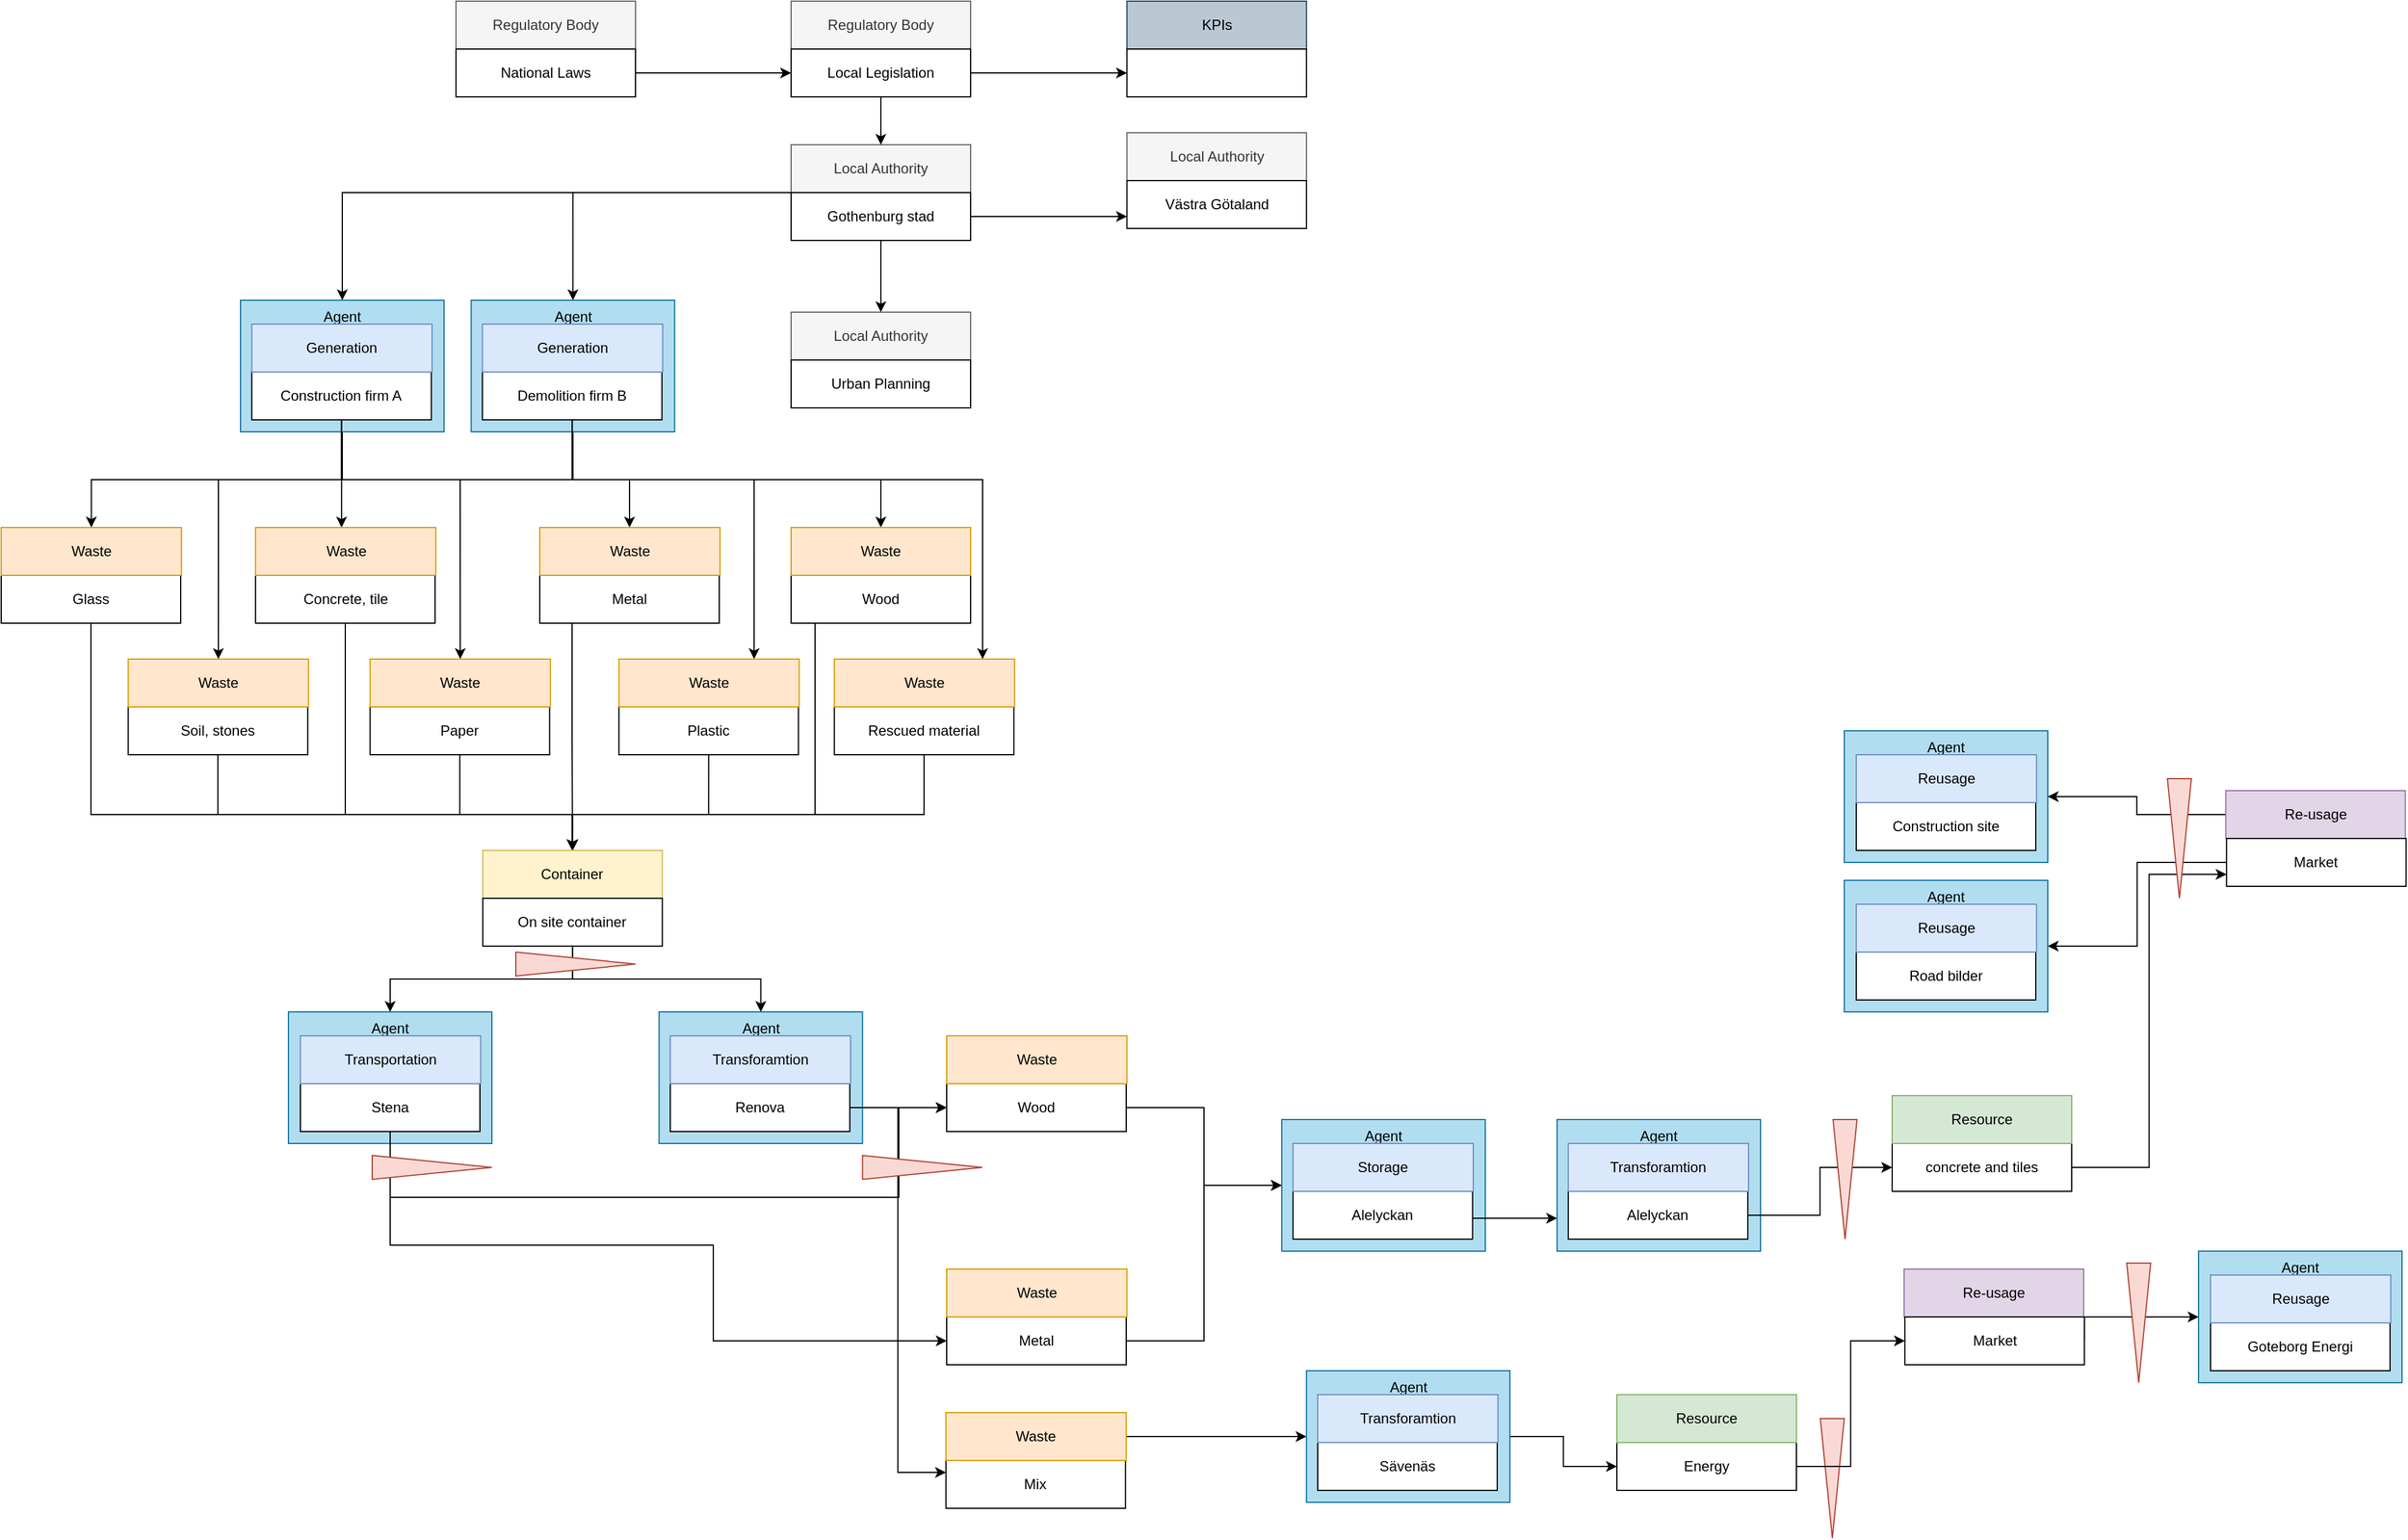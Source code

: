 <mxfile version="13.9.9" type="device"><diagram id="_mQvL_-okoAo5WGl0YqO" name="cdwm"><mxGraphModel dx="6428" dy="1788" grid="1" gridSize="10" guides="1" tooltips="1" connect="1" arrows="1" fold="1" page="1" pageScale="1" pageWidth="850" pageHeight="1100" math="0" shadow="0"><root><mxCell id="0"/><mxCell id="1" parent="0"/><mxCell id="mzfWYSpREQQwi5VHhG4C-154" style="edgeStyle=orthogonalEdgeStyle;rounded=0;orthogonalLoop=1;jettySize=auto;html=1;entryX=0.75;entryY=0;entryDx=0;entryDy=0;" parent="1" source="mzfWYSpREQQwi5VHhG4C-2" target="mzfWYSpREQQwi5VHhG4C-137" edge="1"><mxGeometry relative="1" as="geometry"><mxPoint x="-4430" y="-520" as="targetPoint"/><Array as="points"><mxPoint x="-4592" y="-660"/><mxPoint x="-4441" y="-660"/></Array></mxGeometry></mxCell><mxCell id="mzfWYSpREQQwi5VHhG4C-2" value="Agent" style="rounded=0;whiteSpace=wrap;html=1;fillColor=#b1ddf0;strokeColor=#10739e;verticalAlign=top;" parent="1" vertex="1"><mxGeometry x="-4677.29" y="-810" width="170" height="110" as="geometry"/></mxCell><mxCell id="mzfWYSpREQQwi5VHhG4C-3" value="" style="group" parent="1" vertex="1" connectable="0"><mxGeometry x="-4410" y="-1060" width="160" height="80" as="geometry"/></mxCell><mxCell id="mzfWYSpREQQwi5VHhG4C-4" value="Regulatory Body" style="rounded=0;whiteSpace=wrap;html=1;fillColor=#f5f5f5;strokeColor=#666666;fontColor=#333333;" parent="mzfWYSpREQQwi5VHhG4C-3" vertex="1"><mxGeometry width="150" height="40" as="geometry"/></mxCell><mxCell id="mzfWYSpREQQwi5VHhG4C-5" value="Local Legislation" style="rounded=0;whiteSpace=wrap;html=1;" parent="mzfWYSpREQQwi5VHhG4C-3" vertex="1"><mxGeometry y="40" width="150" height="40" as="geometry"/></mxCell><mxCell id="mzfWYSpREQQwi5VHhG4C-6" value="Local Authority" style="rounded=0;whiteSpace=wrap;html=1;fillColor=#f5f5f5;strokeColor=#666666;fontColor=#333333;" parent="1" vertex="1"><mxGeometry x="-4410" y="-940" width="150" height="40" as="geometry"/></mxCell><mxCell id="mzfWYSpREQQwi5VHhG4C-7" style="edgeStyle=orthogonalEdgeStyle;rounded=0;orthogonalLoop=1;jettySize=auto;html=1;entryX=0;entryY=0.75;entryDx=0;entryDy=0;" parent="1" source="mzfWYSpREQQwi5VHhG4C-12" target="mzfWYSpREQQwi5VHhG4C-22" edge="1"><mxGeometry relative="1" as="geometry"/></mxCell><mxCell id="mzfWYSpREQQwi5VHhG4C-11" style="edgeStyle=orthogonalEdgeStyle;rounded=0;orthogonalLoop=1;jettySize=auto;html=1;entryX=0.5;entryY=0;entryDx=0;entryDy=0;" parent="1" source="mzfWYSpREQQwi5VHhG4C-12" target="mzfWYSpREQQwi5VHhG4C-57" edge="1"><mxGeometry relative="1" as="geometry"/></mxCell><mxCell id="mzfWYSpREQQwi5VHhG4C-120" style="edgeStyle=orthogonalEdgeStyle;rounded=0;orthogonalLoop=1;jettySize=auto;html=1;exitX=0;exitY=0;exitDx=0;exitDy=0;entryX=0.5;entryY=0;entryDx=0;entryDy=0;" parent="1" source="mzfWYSpREQQwi5VHhG4C-12" target="mzfWYSpREQQwi5VHhG4C-2" edge="1"><mxGeometry relative="1" as="geometry"><Array as="points"><mxPoint x="-4592" y="-900"/></Array></mxGeometry></mxCell><mxCell id="mzfWYSpREQQwi5VHhG4C-121" style="edgeStyle=orthogonalEdgeStyle;rounded=0;orthogonalLoop=1;jettySize=auto;html=1;entryX=0.5;entryY=0;entryDx=0;entryDy=0;" parent="1" source="mzfWYSpREQQwi5VHhG4C-12" target="mzfWYSpREQQwi5VHhG4C-30" edge="1"><mxGeometry relative="1" as="geometry"><Array as="points"><mxPoint x="-4785" y="-900"/></Array></mxGeometry></mxCell><mxCell id="mzfWYSpREQQwi5VHhG4C-12" value="Gothenburg stad" style="rounded=0;whiteSpace=wrap;html=1;" parent="1" vertex="1"><mxGeometry x="-4410" y="-900" width="150" height="40" as="geometry"/></mxCell><mxCell id="mzfWYSpREQQwi5VHhG4C-13" value="" style="group" parent="1" vertex="1" connectable="0"><mxGeometry x="-4690" y="-1060" width="150" height="80" as="geometry"/></mxCell><mxCell id="mzfWYSpREQQwi5VHhG4C-14" value="Regulatory Body" style="rounded=0;whiteSpace=wrap;html=1;fillColor=#f5f5f5;strokeColor=#666666;fontColor=#333333;" parent="mzfWYSpREQQwi5VHhG4C-13" vertex="1"><mxGeometry width="150" height="40" as="geometry"/></mxCell><mxCell id="mzfWYSpREQQwi5VHhG4C-15" value="National Laws" style="rounded=0;whiteSpace=wrap;html=1;" parent="mzfWYSpREQQwi5VHhG4C-13" vertex="1"><mxGeometry y="40" width="150" height="40" as="geometry"/></mxCell><mxCell id="mzfWYSpREQQwi5VHhG4C-16" value="KPIs" style="rounded=0;whiteSpace=wrap;html=1;fillColor=#bac8d3;strokeColor=#23445d;" parent="1" vertex="1"><mxGeometry x="-4129.38" y="-1060" width="150" height="40" as="geometry"/></mxCell><mxCell id="mzfWYSpREQQwi5VHhG4C-17" value="" style="rounded=0;whiteSpace=wrap;html=1;" parent="1" vertex="1"><mxGeometry x="-4129.38" y="-1020" width="150" height="40" as="geometry"/></mxCell><mxCell id="mzfWYSpREQQwi5VHhG4C-18" style="edgeStyle=orthogonalEdgeStyle;rounded=0;orthogonalLoop=1;jettySize=auto;html=1;" parent="1" source="mzfWYSpREQQwi5VHhG4C-15" target="mzfWYSpREQQwi5VHhG4C-5" edge="1"><mxGeometry relative="1" as="geometry"/></mxCell><mxCell id="mzfWYSpREQQwi5VHhG4C-19" style="edgeStyle=orthogonalEdgeStyle;rounded=0;orthogonalLoop=1;jettySize=auto;html=1;" parent="1" source="mzfWYSpREQQwi5VHhG4C-5" target="mzfWYSpREQQwi5VHhG4C-17" edge="1"><mxGeometry relative="1" as="geometry"/></mxCell><mxCell id="mzfWYSpREQQwi5VHhG4C-20" style="edgeStyle=orthogonalEdgeStyle;rounded=0;orthogonalLoop=1;jettySize=auto;html=1;" parent="1" source="mzfWYSpREQQwi5VHhG4C-5" target="mzfWYSpREQQwi5VHhG4C-6" edge="1"><mxGeometry relative="1" as="geometry"/></mxCell><mxCell id="mzfWYSpREQQwi5VHhG4C-21" value="Local Authority" style="rounded=0;whiteSpace=wrap;html=1;fillColor=#f5f5f5;strokeColor=#666666;fontColor=#333333;" parent="1" vertex="1"><mxGeometry x="-4129.38" y="-950" width="150" height="40" as="geometry"/></mxCell><mxCell id="mzfWYSpREQQwi5VHhG4C-22" value="Västra Götaland" style="rounded=0;whiteSpace=wrap;html=1;" parent="1" vertex="1"><mxGeometry x="-4129.38" y="-910" width="150" height="40" as="geometry"/></mxCell><mxCell id="mzfWYSpREQQwi5VHhG4C-151" style="edgeStyle=orthogonalEdgeStyle;rounded=0;orthogonalLoop=1;jettySize=auto;html=1;entryX=0.5;entryY=0;entryDx=0;entryDy=0;" parent="1" source="mzfWYSpREQQwi5VHhG4C-27" target="mzfWYSpREQQwi5VHhG4C-135" edge="1"><mxGeometry relative="1" as="geometry"><Array as="points"><mxPoint x="-4593" y="-660"/><mxPoint x="-4686" y="-660"/></Array></mxGeometry></mxCell><mxCell id="mzfWYSpREQQwi5VHhG4C-156" style="edgeStyle=orthogonalEdgeStyle;rounded=0;orthogonalLoop=1;jettySize=auto;html=1;" parent="1" source="mzfWYSpREQQwi5VHhG4C-27" target="mzfWYSpREQQwi5VHhG4C-143" edge="1"><mxGeometry relative="1" as="geometry"><Array as="points"><mxPoint x="-4593" y="-660"/><mxPoint x="-4250" y="-660"/></Array></mxGeometry></mxCell><mxCell id="mzfWYSpREQQwi5VHhG4C-27" value="Demolition firm B" style="rounded=0;whiteSpace=wrap;html=1;" parent="1" vertex="1"><mxGeometry x="-4667.91" y="-750" width="150" height="40" as="geometry"/></mxCell><mxCell id="mzfWYSpREQQwi5VHhG4C-28" value="Generation" style="rounded=0;whiteSpace=wrap;html=1;fillColor=#dae8fc;strokeColor=#6c8ebf;" parent="1" vertex="1"><mxGeometry x="-4667.91" y="-790" width="150.62" height="40" as="geometry"/></mxCell><mxCell id="mzfWYSpREQQwi5VHhG4C-144" style="edgeStyle=orthogonalEdgeStyle;rounded=0;orthogonalLoop=1;jettySize=auto;html=1;exitX=0.5;exitY=1;exitDx=0;exitDy=0;entryX=0.5;entryY=0;entryDx=0;entryDy=0;" parent="1" source="mzfWYSpREQQwi5VHhG4C-30" target="mzfWYSpREQQwi5VHhG4C-141" edge="1"><mxGeometry relative="1" as="geometry"/></mxCell><mxCell id="mzfWYSpREQQwi5VHhG4C-145" style="edgeStyle=orthogonalEdgeStyle;rounded=0;orthogonalLoop=1;jettySize=auto;html=1;exitX=0.5;exitY=1;exitDx=0;exitDy=0;entryX=0.5;entryY=0;entryDx=0;entryDy=0;" parent="1" source="mzfWYSpREQQwi5VHhG4C-30" target="mzfWYSpREQQwi5VHhG4C-139" edge="1"><mxGeometry relative="1" as="geometry"><Array as="points"><mxPoint x="-4785" y="-660"/><mxPoint x="-4888" y="-660"/></Array></mxGeometry></mxCell><mxCell id="mzfWYSpREQQwi5VHhG4C-30" value="Agent" style="rounded=0;whiteSpace=wrap;html=1;fillColor=#b1ddf0;strokeColor=#10739e;verticalAlign=top;" parent="1" vertex="1"><mxGeometry x="-4870" y="-810" width="170" height="110" as="geometry"/></mxCell><mxCell id="mzfWYSpREQQwi5VHhG4C-147" style="edgeStyle=orthogonalEdgeStyle;rounded=0;orthogonalLoop=1;jettySize=auto;html=1;" parent="1" source="mzfWYSpREQQwi5VHhG4C-31" target="mzfWYSpREQQwi5VHhG4C-131" edge="1"><mxGeometry relative="1" as="geometry"><Array as="points"><mxPoint x="-4786" y="-660"/><mxPoint x="-4545" y="-660"/></Array></mxGeometry></mxCell><mxCell id="mzfWYSpREQQwi5VHhG4C-148" style="edgeStyle=orthogonalEdgeStyle;rounded=0;orthogonalLoop=1;jettySize=auto;html=1;entryX=0.5;entryY=0;entryDx=0;entryDy=0;" parent="1" source="mzfWYSpREQQwi5VHhG4C-31" target="mzfWYSpREQQwi5VHhG4C-133" edge="1"><mxGeometry relative="1" as="geometry"><Array as="points"><mxPoint x="-4786" y="-660"/><mxPoint x="-4335" y="-660"/></Array></mxGeometry></mxCell><mxCell id="mzfWYSpREQQwi5VHhG4C-155" style="edgeStyle=orthogonalEdgeStyle;rounded=0;orthogonalLoop=1;jettySize=auto;html=1;" parent="1" source="mzfWYSpREQQwi5VHhG4C-31" target="mzfWYSpREQQwi5VHhG4C-129" edge="1"><mxGeometry relative="1" as="geometry"><Array as="points"><mxPoint x="-4786" y="-640"/><mxPoint x="-4786" y="-640"/></Array></mxGeometry></mxCell><mxCell id="mzfWYSpREQQwi5VHhG4C-31" value="Construction firm A" style="rounded=0;whiteSpace=wrap;html=1;" parent="1" vertex="1"><mxGeometry x="-4860.62" y="-750" width="150" height="40" as="geometry"/></mxCell><mxCell id="mzfWYSpREQQwi5VHhG4C-32" value="Generation" style="rounded=0;whiteSpace=wrap;html=1;fillColor=#dae8fc;strokeColor=#6c8ebf;" parent="1" vertex="1"><mxGeometry x="-4860.62" y="-790" width="150.62" height="40" as="geometry"/></mxCell><mxCell id="mzfWYSpREQQwi5VHhG4C-57" value="Local Authority" style="rounded=0;whiteSpace=wrap;html=1;fillColor=#f5f5f5;strokeColor=#666666;fontColor=#333333;" parent="1" vertex="1"><mxGeometry x="-4410" y="-800" width="150" height="40" as="geometry"/></mxCell><mxCell id="mzfWYSpREQQwi5VHhG4C-58" value="Urban Planning" style="rounded=0;whiteSpace=wrap;html=1;" parent="1" vertex="1"><mxGeometry x="-4410" y="-760" width="150" height="40" as="geometry"/></mxCell><mxCell id="mzfWYSpREQQwi5VHhG4C-91" value="Agent" style="rounded=0;whiteSpace=wrap;html=1;fillColor=#b1ddf0;strokeColor=#10739e;verticalAlign=top;" parent="1" vertex="1"><mxGeometry x="-4830.0" y="-215" width="170" height="110" as="geometry"/></mxCell><mxCell id="mzfWYSpREQQwi5VHhG4C-172" style="edgeStyle=orthogonalEdgeStyle;rounded=0;orthogonalLoop=1;jettySize=auto;html=1;entryX=0;entryY=0.5;entryDx=0;entryDy=0;" parent="1" source="mzfWYSpREQQwi5VHhG4C-92" target="mzfWYSpREQQwi5VHhG4C-102" edge="1"><mxGeometry relative="1" as="geometry"><Array as="points"><mxPoint x="-4745" y="-20"/><mxPoint x="-4475" y="-20"/><mxPoint x="-4475" y="60"/></Array></mxGeometry></mxCell><mxCell id="mzfWYSpREQQwi5VHhG4C-187" style="edgeStyle=orthogonalEdgeStyle;rounded=0;orthogonalLoop=1;jettySize=auto;html=1;" parent="1" source="mzfWYSpREQQwi5VHhG4C-92" target="mzfWYSpREQQwi5VHhG4C-157" edge="1"><mxGeometry relative="1" as="geometry"><Array as="points"><mxPoint x="-4745" y="-60"/><mxPoint x="-4320" y="-60"/><mxPoint x="-4320" y="-135"/></Array></mxGeometry></mxCell><mxCell id="mzfWYSpREQQwi5VHhG4C-92" value="Stena" style="rounded=0;whiteSpace=wrap;html=1;" parent="1" vertex="1"><mxGeometry x="-4820.0" y="-155" width="150" height="40" as="geometry"/></mxCell><mxCell id="mzfWYSpREQQwi5VHhG4C-93" value="Transportation" style="rounded=0;whiteSpace=wrap;html=1;fillColor=#dae8fc;strokeColor=#6c8ebf;" parent="1" vertex="1"><mxGeometry x="-4820.0" y="-195" width="150.62" height="40" as="geometry"/></mxCell><mxCell id="mzfWYSpREQQwi5VHhG4C-94" value="Agent" style="rounded=0;whiteSpace=wrap;html=1;fillColor=#b1ddf0;strokeColor=#10739e;verticalAlign=top;" parent="1" vertex="1"><mxGeometry x="-3530.0" y="-450" width="170" height="110" as="geometry"/></mxCell><mxCell id="mzfWYSpREQQwi5VHhG4C-95" value="Construction site" style="rounded=0;whiteSpace=wrap;html=1;" parent="1" vertex="1"><mxGeometry x="-3520.0" y="-390" width="150" height="40" as="geometry"/></mxCell><mxCell id="mzfWYSpREQQwi5VHhG4C-97" value="Reusage" style="rounded=0;whiteSpace=wrap;html=1;fillColor=#dae8fc;strokeColor=#6c8ebf;" parent="1" vertex="1"><mxGeometry x="-3520.0" y="-430" width="150.62" height="40" as="geometry"/></mxCell><mxCell id="mzfWYSpREQQwi5VHhG4C-178" style="edgeStyle=orthogonalEdgeStyle;rounded=0;orthogonalLoop=1;jettySize=auto;html=1;entryX=0;entryY=0.5;entryDx=0;entryDy=0;" parent="1" source="mzfWYSpREQQwi5VHhG4C-102" target="mzfWYSpREQQwi5VHhG4C-174" edge="1"><mxGeometry relative="1" as="geometry"/></mxCell><mxCell id="mzfWYSpREQQwi5VHhG4C-102" value="Metal" style="rounded=0;whiteSpace=wrap;html=1;" parent="1" vertex="1"><mxGeometry x="-4280" y="40" width="150" height="40" as="geometry"/></mxCell><mxCell id="mzfWYSpREQQwi5VHhG4C-104" value="Waste" style="rounded=0;whiteSpace=wrap;html=1;fillColor=#ffe6cc;strokeColor=#d79b00;" parent="1" vertex="1"><mxGeometry x="-4280" width="150.62" height="40" as="geometry"/></mxCell><mxCell id="mzfWYSpREQQwi5VHhG4C-108" value="Agent" style="rounded=0;whiteSpace=wrap;html=1;fillColor=#b1ddf0;strokeColor=#10739e;verticalAlign=top;" parent="1" vertex="1"><mxGeometry x="-3234.0" y="-15" width="170" height="110" as="geometry"/></mxCell><mxCell id="mzfWYSpREQQwi5VHhG4C-109" value="Goteborg Energi" style="rounded=0;whiteSpace=wrap;html=1;" parent="1" vertex="1"><mxGeometry x="-3224.0" y="45" width="150" height="40" as="geometry"/></mxCell><mxCell id="mzfWYSpREQQwi5VHhG4C-110" value="Reusage" style="rounded=0;whiteSpace=wrap;html=1;fillColor=#dae8fc;strokeColor=#6c8ebf;" parent="1" vertex="1"><mxGeometry x="-3224.0" y="5" width="150.62" height="40" as="geometry"/></mxCell><mxCell id="mzfWYSpREQQwi5VHhG4C-111" value="Re-usage" style="rounded=0;whiteSpace=wrap;html=1;fillColor=#e1d5e7;strokeColor=#9673a6;" parent="1" vertex="1"><mxGeometry x="-3480" width="150" height="40" as="geometry"/></mxCell><mxCell id="mzfWYSpREQQwi5VHhG4C-112" style="edgeStyle=orthogonalEdgeStyle;rounded=0;orthogonalLoop=1;jettySize=auto;html=1;exitX=1;exitY=0.5;exitDx=0;exitDy=0;entryX=0;entryY=0.5;entryDx=0;entryDy=0;" parent="1" source="mzfWYSpREQQwi5VHhG4C-113" target="mzfWYSpREQQwi5VHhG4C-108" edge="1"><mxGeometry relative="1" as="geometry"><Array as="points"><mxPoint x="-3329" y="40"/></Array></mxGeometry></mxCell><mxCell id="mzfWYSpREQQwi5VHhG4C-113" value="Market" style="rounded=0;whiteSpace=wrap;html=1;" parent="1" vertex="1"><mxGeometry x="-3479.38" y="40" width="150" height="40" as="geometry"/></mxCell><mxCell id="mzfWYSpREQQwi5VHhG4C-115" value="" style="triangle;whiteSpace=wrap;html=1;fillColor=#fad9d5;strokeColor=#ae4132;rotation=90;" parent="1" vertex="1"><mxGeometry x="-3590" y="165" width="100" height="20" as="geometry"/></mxCell><mxCell id="mzfWYSpREQQwi5VHhG4C-116" value="" style="triangle;whiteSpace=wrap;html=1;fillColor=#fad9d5;strokeColor=#ae4132;rotation=90;" parent="1" vertex="1"><mxGeometry x="-3334" y="35" width="100" height="20" as="geometry"/></mxCell><mxCell id="mzfWYSpREQQwi5VHhG4C-122" value="Agent" style="rounded=0;whiteSpace=wrap;html=1;fillColor=#b1ddf0;strokeColor=#10739e;verticalAlign=top;" parent="1" vertex="1"><mxGeometry x="-4520.31" y="-215" width="170" height="110" as="geometry"/></mxCell><mxCell id="mzfWYSpREQQwi5VHhG4C-173" style="edgeStyle=orthogonalEdgeStyle;rounded=0;orthogonalLoop=1;jettySize=auto;html=1;entryX=0;entryY=0.5;entryDx=0;entryDy=0;" parent="1" source="mzfWYSpREQQwi5VHhG4C-123" target="mzfWYSpREQQwi5VHhG4C-157" edge="1"><mxGeometry relative="1" as="geometry"/></mxCell><mxCell id="mzfWYSpREQQwi5VHhG4C-185" style="edgeStyle=orthogonalEdgeStyle;rounded=0;orthogonalLoop=1;jettySize=auto;html=1;entryX=0;entryY=0.25;entryDx=0;entryDy=0;" parent="1" source="mzfWYSpREQQwi5VHhG4C-123" target="mzfWYSpREQQwi5VHhG4C-183" edge="1"><mxGeometry relative="1" as="geometry"/></mxCell><mxCell id="mzfWYSpREQQwi5VHhG4C-123" value="&lt;span style=&quot;text-align: left&quot;&gt;Renova&lt;/span&gt;" style="rounded=0;whiteSpace=wrap;html=1;" parent="1" vertex="1"><mxGeometry x="-4510.93" y="-155" width="150" height="40" as="geometry"/></mxCell><mxCell id="mzfWYSpREQQwi5VHhG4C-124" value="Transforamtion" style="rounded=0;whiteSpace=wrap;html=1;fillColor=#dae8fc;strokeColor=#6c8ebf;" parent="1" vertex="1"><mxGeometry x="-4510.93" y="-195" width="150.62" height="40" as="geometry"/></mxCell><mxCell id="mzfWYSpREQQwi5VHhG4C-167" style="edgeStyle=orthogonalEdgeStyle;rounded=0;orthogonalLoop=1;jettySize=auto;html=1;entryX=0.5;entryY=0;entryDx=0;entryDy=0;" parent="1" source="mzfWYSpREQQwi5VHhG4C-128" target="mzfWYSpREQQwi5VHhG4C-159" edge="1"><mxGeometry relative="1" as="geometry"><Array as="points"><mxPoint x="-4782" y="-380"/><mxPoint x="-4593" y="-380"/></Array></mxGeometry></mxCell><mxCell id="mzfWYSpREQQwi5VHhG4C-128" value="Concrete, tile" style="rounded=0;whiteSpace=wrap;html=1;" parent="1" vertex="1"><mxGeometry x="-4857.47" y="-580" width="150" height="40" as="geometry"/></mxCell><mxCell id="mzfWYSpREQQwi5VHhG4C-129" value="Waste" style="rounded=0;whiteSpace=wrap;html=1;fillColor=#ffe6cc;strokeColor=#d79b00;" parent="1" vertex="1"><mxGeometry x="-4857.47" y="-620" width="150.62" height="40" as="geometry"/></mxCell><mxCell id="mzfWYSpREQQwi5VHhG4C-168" style="edgeStyle=orthogonalEdgeStyle;rounded=0;orthogonalLoop=1;jettySize=auto;html=1;exitX=0.25;exitY=1;exitDx=0;exitDy=0;entryX=0.5;entryY=0;entryDx=0;entryDy=0;" parent="1" source="mzfWYSpREQQwi5VHhG4C-130" target="mzfWYSpREQQwi5VHhG4C-159" edge="1"><mxGeometry relative="1" as="geometry"><Array as="points"><mxPoint x="-4593" y="-540"/><mxPoint x="-4593" y="-445"/></Array></mxGeometry></mxCell><mxCell id="mzfWYSpREQQwi5VHhG4C-130" value="Metal" style="rounded=0;whiteSpace=wrap;html=1;" parent="1" vertex="1"><mxGeometry x="-4620.0" y="-580" width="150" height="40" as="geometry"/></mxCell><mxCell id="mzfWYSpREQQwi5VHhG4C-131" value="Waste" style="rounded=0;whiteSpace=wrap;html=1;fillColor=#ffe6cc;strokeColor=#d79b00;" parent="1" vertex="1"><mxGeometry x="-4620.0" y="-620" width="150.62" height="40" as="geometry"/></mxCell><mxCell id="mzfWYSpREQQwi5VHhG4C-169" style="edgeStyle=orthogonalEdgeStyle;rounded=0;orthogonalLoop=1;jettySize=auto;html=1;exitX=0.25;exitY=1;exitDx=0;exitDy=0;entryX=0.5;entryY=0;entryDx=0;entryDy=0;" parent="1" source="mzfWYSpREQQwi5VHhG4C-132" target="mzfWYSpREQQwi5VHhG4C-159" edge="1"><mxGeometry relative="1" as="geometry"><Array as="points"><mxPoint x="-4390" y="-540"/><mxPoint x="-4390" y="-380"/><mxPoint x="-4593" y="-380"/></Array></mxGeometry></mxCell><mxCell id="mzfWYSpREQQwi5VHhG4C-132" value="Wood" style="rounded=0;whiteSpace=wrap;html=1;" parent="1" vertex="1"><mxGeometry x="-4410.0" y="-580" width="150" height="40" as="geometry"/></mxCell><mxCell id="mzfWYSpREQQwi5VHhG4C-133" value="Waste" style="rounded=0;whiteSpace=wrap;html=1;fillColor=#ffe6cc;strokeColor=#d79b00;" parent="1" vertex="1"><mxGeometry x="-4410" y="-620" width="150" height="40" as="geometry"/></mxCell><mxCell id="mzfWYSpREQQwi5VHhG4C-166" style="edgeStyle=orthogonalEdgeStyle;rounded=0;orthogonalLoop=1;jettySize=auto;html=1;entryX=0.5;entryY=0;entryDx=0;entryDy=0;" parent="1" source="mzfWYSpREQQwi5VHhG4C-134" target="mzfWYSpREQQwi5VHhG4C-159" edge="1"><mxGeometry relative="1" as="geometry"><Array as="points"><mxPoint x="-4687" y="-380"/><mxPoint x="-4593" y="-380"/></Array></mxGeometry></mxCell><mxCell id="mzfWYSpREQQwi5VHhG4C-134" value="Paper" style="rounded=0;whiteSpace=wrap;html=1;" parent="1" vertex="1"><mxGeometry x="-4761.76" y="-470" width="150" height="40" as="geometry"/></mxCell><mxCell id="mzfWYSpREQQwi5VHhG4C-135" value="Waste" style="rounded=0;whiteSpace=wrap;html=1;fillColor=#ffe6cc;strokeColor=#d79b00;" parent="1" vertex="1"><mxGeometry x="-4761.76" y="-510" width="150.62" height="40" as="geometry"/></mxCell><mxCell id="mzfWYSpREQQwi5VHhG4C-165" style="edgeStyle=orthogonalEdgeStyle;rounded=0;orthogonalLoop=1;jettySize=auto;html=1;exitX=0.5;exitY=1;exitDx=0;exitDy=0;entryX=0.5;entryY=0;entryDx=0;entryDy=0;" parent="1" source="mzfWYSpREQQwi5VHhG4C-136" target="mzfWYSpREQQwi5VHhG4C-159" edge="1"><mxGeometry relative="1" as="geometry"><Array as="points"><mxPoint x="-4479" y="-380"/><mxPoint x="-4593" y="-380"/></Array></mxGeometry></mxCell><mxCell id="mzfWYSpREQQwi5VHhG4C-136" value="Plastic" style="rounded=0;whiteSpace=wrap;html=1;" parent="1" vertex="1"><mxGeometry x="-4553.85" y="-470" width="150" height="40" as="geometry"/></mxCell><mxCell id="mzfWYSpREQQwi5VHhG4C-137" value="Waste" style="rounded=0;whiteSpace=wrap;html=1;fillColor=#ffe6cc;strokeColor=#d79b00;" parent="1" vertex="1"><mxGeometry x="-4553.85" y="-510" width="150.62" height="40" as="geometry"/></mxCell><mxCell id="mzfWYSpREQQwi5VHhG4C-162" style="edgeStyle=orthogonalEdgeStyle;rounded=0;orthogonalLoop=1;jettySize=auto;html=1;" parent="1" source="mzfWYSpREQQwi5VHhG4C-138" target="mzfWYSpREQQwi5VHhG4C-159" edge="1"><mxGeometry relative="1" as="geometry"><Array as="points"><mxPoint x="-4889" y="-380"/><mxPoint x="-4593" y="-380"/></Array></mxGeometry></mxCell><mxCell id="mzfWYSpREQQwi5VHhG4C-138" value="Soil, stones" style="rounded=0;whiteSpace=wrap;html=1;" parent="1" vertex="1"><mxGeometry x="-4963.85" y="-470" width="150" height="40" as="geometry"/></mxCell><mxCell id="mzfWYSpREQQwi5VHhG4C-139" value="Waste" style="rounded=0;whiteSpace=wrap;html=1;fillColor=#ffe6cc;strokeColor=#d79b00;" parent="1" vertex="1"><mxGeometry x="-4963.85" y="-510" width="150.62" height="40" as="geometry"/></mxCell><mxCell id="mzfWYSpREQQwi5VHhG4C-163" style="edgeStyle=orthogonalEdgeStyle;rounded=0;orthogonalLoop=1;jettySize=auto;html=1;exitX=0.5;exitY=1;exitDx=0;exitDy=0;entryX=0.5;entryY=0;entryDx=0;entryDy=0;" parent="1" source="mzfWYSpREQQwi5VHhG4C-140" target="mzfWYSpREQQwi5VHhG4C-159" edge="1"><mxGeometry relative="1" as="geometry"><Array as="points"><mxPoint x="-4995" y="-380"/><mxPoint x="-4593" y="-380"/></Array></mxGeometry></mxCell><mxCell id="mzfWYSpREQQwi5VHhG4C-140" value="Glass" style="rounded=0;whiteSpace=wrap;html=1;" parent="1" vertex="1"><mxGeometry x="-5070.0" y="-580" width="150" height="40" as="geometry"/></mxCell><mxCell id="mzfWYSpREQQwi5VHhG4C-141" value="Waste" style="rounded=0;whiteSpace=wrap;html=1;fillColor=#ffe6cc;strokeColor=#d79b00;" parent="1" vertex="1"><mxGeometry x="-5070.0" y="-620" width="150.62" height="40" as="geometry"/></mxCell><mxCell id="mzfWYSpREQQwi5VHhG4C-164" style="edgeStyle=orthogonalEdgeStyle;rounded=0;orthogonalLoop=1;jettySize=auto;html=1;entryX=0.5;entryY=0;entryDx=0;entryDy=0;" parent="1" source="mzfWYSpREQQwi5VHhG4C-142" target="mzfWYSpREQQwi5VHhG4C-159" edge="1"><mxGeometry relative="1" as="geometry"><Array as="points"><mxPoint x="-4299" y="-380"/><mxPoint x="-4593" y="-380"/></Array></mxGeometry></mxCell><mxCell id="mzfWYSpREQQwi5VHhG4C-142" value="Rescued material" style="rounded=0;whiteSpace=wrap;html=1;" parent="1" vertex="1"><mxGeometry x="-4373.85" y="-470" width="150" height="40" as="geometry"/></mxCell><mxCell id="mzfWYSpREQQwi5VHhG4C-143" value="Waste" style="rounded=0;whiteSpace=wrap;html=1;fillColor=#ffe6cc;strokeColor=#d79b00;" parent="1" vertex="1"><mxGeometry x="-4373.85" y="-510" width="150.62" height="40" as="geometry"/></mxCell><mxCell id="mzfWYSpREQQwi5VHhG4C-177" style="edgeStyle=orthogonalEdgeStyle;rounded=0;orthogonalLoop=1;jettySize=auto;html=1;entryX=0;entryY=0.5;entryDx=0;entryDy=0;" parent="1" source="mzfWYSpREQQwi5VHhG4C-157" target="mzfWYSpREQQwi5VHhG4C-174" edge="1"><mxGeometry relative="1" as="geometry"/></mxCell><mxCell id="mzfWYSpREQQwi5VHhG4C-157" value="Wood" style="rounded=0;whiteSpace=wrap;html=1;" parent="1" vertex="1"><mxGeometry x="-4280.0" y="-155" width="150" height="40" as="geometry"/></mxCell><mxCell id="mzfWYSpREQQwi5VHhG4C-158" value="Waste" style="rounded=0;whiteSpace=wrap;html=1;fillColor=#ffe6cc;strokeColor=#d79b00;" parent="1" vertex="1"><mxGeometry x="-4280.0" y="-195" width="150.62" height="40" as="geometry"/></mxCell><mxCell id="mzfWYSpREQQwi5VHhG4C-159" value="Container" style="rounded=0;whiteSpace=wrap;html=1;fillColor=#fff2cc;strokeColor=#d6b656;" parent="1" vertex="1"><mxGeometry x="-4667.6" y="-350" width="150" height="40" as="geometry"/></mxCell><mxCell id="mzfWYSpREQQwi5VHhG4C-170" style="edgeStyle=orthogonalEdgeStyle;rounded=0;orthogonalLoop=1;jettySize=auto;html=1;exitX=0.5;exitY=1;exitDx=0;exitDy=0;entryX=0.5;entryY=0;entryDx=0;entryDy=0;" parent="1" source="mzfWYSpREQQwi5VHhG4C-160" target="mzfWYSpREQQwi5VHhG4C-91" edge="1"><mxGeometry relative="1" as="geometry"/></mxCell><mxCell id="mzfWYSpREQQwi5VHhG4C-171" style="edgeStyle=orthogonalEdgeStyle;rounded=0;orthogonalLoop=1;jettySize=auto;html=1;" parent="1" source="mzfWYSpREQQwi5VHhG4C-160" target="mzfWYSpREQQwi5VHhG4C-122" edge="1"><mxGeometry relative="1" as="geometry"/></mxCell><mxCell id="mzfWYSpREQQwi5VHhG4C-160" value="On site container" style="rounded=0;whiteSpace=wrap;html=1;" parent="1" vertex="1"><mxGeometry x="-4667.6" y="-310" width="150" height="40" as="geometry"/></mxCell><mxCell id="mzfWYSpREQQwi5VHhG4C-174" value="Agent" style="rounded=0;whiteSpace=wrap;html=1;fillColor=#b1ddf0;strokeColor=#10739e;verticalAlign=top;" parent="1" vertex="1"><mxGeometry x="-4000" y="-125" width="170" height="110" as="geometry"/></mxCell><mxCell id="mzfWYSpREQQwi5VHhG4C-198" style="edgeStyle=orthogonalEdgeStyle;rounded=0;orthogonalLoop=1;jettySize=auto;html=1;entryX=0;entryY=0.75;entryDx=0;entryDy=0;" parent="1" source="mzfWYSpREQQwi5VHhG4C-175" target="mzfWYSpREQQwi5VHhG4C-179" edge="1"><mxGeometry relative="1" as="geometry"><Array as="points"><mxPoint x="-3805" y="-42"/></Array></mxGeometry></mxCell><mxCell id="mzfWYSpREQQwi5VHhG4C-175" value="&lt;span style=&quot;text-align: left&quot;&gt;Alelyckan&lt;/span&gt;" style="rounded=0;whiteSpace=wrap;html=1;" parent="1" vertex="1"><mxGeometry x="-3990.62" y="-65" width="150" height="40" as="geometry"/></mxCell><mxCell id="mzfWYSpREQQwi5VHhG4C-176" value="Storage" style="rounded=0;whiteSpace=wrap;html=1;fillColor=#dae8fc;strokeColor=#6c8ebf;" parent="1" vertex="1"><mxGeometry x="-3990.62" y="-105" width="150.62" height="40" as="geometry"/></mxCell><mxCell id="mzfWYSpREQQwi5VHhG4C-179" value="Agent" style="rounded=0;whiteSpace=wrap;html=1;fillColor=#b1ddf0;strokeColor=#10739e;verticalAlign=top;" parent="1" vertex="1"><mxGeometry x="-3770" y="-125" width="170" height="110" as="geometry"/></mxCell><mxCell id="RiOMzckscsZheZDQvpdD-1" style="edgeStyle=orthogonalEdgeStyle;rounded=0;orthogonalLoop=1;jettySize=auto;html=1;" edge="1" parent="1" source="mzfWYSpREQQwi5VHhG4C-180" target="mzfWYSpREQQwi5VHhG4C-192"><mxGeometry relative="1" as="geometry"/></mxCell><mxCell id="mzfWYSpREQQwi5VHhG4C-180" value="&lt;span style=&quot;text-align: left&quot;&gt;Alelyckan&lt;/span&gt;" style="rounded=0;whiteSpace=wrap;html=1;" parent="1" vertex="1"><mxGeometry x="-3760.62" y="-65" width="150" height="40" as="geometry"/></mxCell><mxCell id="mzfWYSpREQQwi5VHhG4C-181" value="Transforamtion" style="rounded=0;whiteSpace=wrap;html=1;fillColor=#dae8fc;strokeColor=#6c8ebf;" parent="1" vertex="1"><mxGeometry x="-3760.62" y="-105" width="150.62" height="40" as="geometry"/></mxCell><mxCell id="mzfWYSpREQQwi5VHhG4C-183" value="Mix" style="rounded=0;whiteSpace=wrap;html=1;" parent="1" vertex="1"><mxGeometry x="-4280.62" y="160" width="150" height="40" as="geometry"/></mxCell><mxCell id="mzfWYSpREQQwi5VHhG4C-191" style="edgeStyle=orthogonalEdgeStyle;rounded=0;orthogonalLoop=1;jettySize=auto;html=1;" parent="1" source="mzfWYSpREQQwi5VHhG4C-184" target="mzfWYSpREQQwi5VHhG4C-188" edge="1"><mxGeometry relative="1" as="geometry"/></mxCell><mxCell id="mzfWYSpREQQwi5VHhG4C-184" value="Waste" style="rounded=0;whiteSpace=wrap;html=1;fillColor=#ffe6cc;strokeColor=#d79b00;" parent="1" vertex="1"><mxGeometry x="-4280.62" y="120" width="150.62" height="40" as="geometry"/></mxCell><mxCell id="mzfWYSpREQQwi5VHhG4C-196" style="edgeStyle=orthogonalEdgeStyle;rounded=0;orthogonalLoop=1;jettySize=auto;html=1;" parent="1" source="mzfWYSpREQQwi5VHhG4C-188" target="mzfWYSpREQQwi5VHhG4C-194" edge="1"><mxGeometry relative="1" as="geometry"/></mxCell><mxCell id="mzfWYSpREQQwi5VHhG4C-188" value="Agent" style="rounded=0;whiteSpace=wrap;html=1;fillColor=#b1ddf0;strokeColor=#10739e;verticalAlign=top;" parent="1" vertex="1"><mxGeometry x="-3979.38" y="85" width="170" height="110" as="geometry"/></mxCell><mxCell id="mzfWYSpREQQwi5VHhG4C-189" value="&lt;span style=&quot;text-align: left&quot;&gt;Sävenäs&lt;/span&gt;" style="rounded=0;whiteSpace=wrap;html=1;" parent="1" vertex="1"><mxGeometry x="-3970" y="145" width="150" height="40" as="geometry"/></mxCell><mxCell id="mzfWYSpREQQwi5VHhG4C-190" value="Transforamtion" style="rounded=0;whiteSpace=wrap;html=1;fillColor=#dae8fc;strokeColor=#6c8ebf;" parent="1" vertex="1"><mxGeometry x="-3970" y="105" width="150.62" height="40" as="geometry"/></mxCell><mxCell id="mzfWYSpREQQwi5VHhG4C-202" style="edgeStyle=orthogonalEdgeStyle;rounded=0;orthogonalLoop=1;jettySize=auto;html=1;entryX=0;entryY=0.75;entryDx=0;entryDy=0;" parent="1" source="mzfWYSpREQQwi5VHhG4C-192" target="mzfWYSpREQQwi5VHhG4C-201" edge="1"><mxGeometry relative="1" as="geometry"/></mxCell><mxCell id="mzfWYSpREQQwi5VHhG4C-192" value="concrete and tiles" style="rounded=0;whiteSpace=wrap;html=1;" parent="1" vertex="1"><mxGeometry x="-3490.0" y="-105" width="150" height="40" as="geometry"/></mxCell><mxCell id="mzfWYSpREQQwi5VHhG4C-193" value="Resource" style="rounded=0;whiteSpace=wrap;html=1;fillColor=#d5e8d4;strokeColor=#82b366;" parent="1" vertex="1"><mxGeometry x="-3490" y="-145" width="150" height="40" as="geometry"/></mxCell><mxCell id="mzfWYSpREQQwi5VHhG4C-197" style="edgeStyle=orthogonalEdgeStyle;rounded=0;orthogonalLoop=1;jettySize=auto;html=1;entryX=0;entryY=0.5;entryDx=0;entryDy=0;" parent="1" source="mzfWYSpREQQwi5VHhG4C-194" target="mzfWYSpREQQwi5VHhG4C-113" edge="1"><mxGeometry relative="1" as="geometry"/></mxCell><mxCell id="mzfWYSpREQQwi5VHhG4C-194" value="Energy" style="rounded=0;whiteSpace=wrap;html=1;" parent="1" vertex="1"><mxGeometry x="-3720.0" y="145" width="150" height="40" as="geometry"/></mxCell><mxCell id="mzfWYSpREQQwi5VHhG4C-195" value="Resource" style="rounded=0;whiteSpace=wrap;html=1;fillColor=#d5e8d4;strokeColor=#82b366;" parent="1" vertex="1"><mxGeometry x="-3720" y="105" width="150" height="40" as="geometry"/></mxCell><mxCell id="mzfWYSpREQQwi5VHhG4C-203" style="edgeStyle=orthogonalEdgeStyle;rounded=0;orthogonalLoop=1;jettySize=auto;html=1;entryX=1;entryY=0.5;entryDx=0;entryDy=0;" parent="1" source="mzfWYSpREQQwi5VHhG4C-200" target="mzfWYSpREQQwi5VHhG4C-94" edge="1"><mxGeometry relative="1" as="geometry"/></mxCell><mxCell id="mzfWYSpREQQwi5VHhG4C-200" value="Re-usage" style="rounded=0;whiteSpace=wrap;html=1;fillColor=#e1d5e7;strokeColor=#9673a6;" parent="1" vertex="1"><mxGeometry x="-3211.24" y="-400" width="150" height="40" as="geometry"/></mxCell><mxCell id="mzfWYSpREQQwi5VHhG4C-208" style="edgeStyle=orthogonalEdgeStyle;rounded=0;orthogonalLoop=1;jettySize=auto;html=1;entryX=1;entryY=0.5;entryDx=0;entryDy=0;" parent="1" source="mzfWYSpREQQwi5VHhG4C-201" target="mzfWYSpREQQwi5VHhG4C-204" edge="1"><mxGeometry relative="1" as="geometry"/></mxCell><mxCell id="mzfWYSpREQQwi5VHhG4C-201" value="Market" style="rounded=0;whiteSpace=wrap;html=1;" parent="1" vertex="1"><mxGeometry x="-3210.62" y="-360" width="150" height="40" as="geometry"/></mxCell><mxCell id="mzfWYSpREQQwi5VHhG4C-204" value="Agent" style="rounded=0;whiteSpace=wrap;html=1;fillColor=#b1ddf0;strokeColor=#10739e;verticalAlign=top;" parent="1" vertex="1"><mxGeometry x="-3530.0" y="-325" width="170" height="110" as="geometry"/></mxCell><mxCell id="mzfWYSpREQQwi5VHhG4C-205" value="Road bilder" style="rounded=0;whiteSpace=wrap;html=1;" parent="1" vertex="1"><mxGeometry x="-3520.0" y="-265" width="150" height="40" as="geometry"/></mxCell><mxCell id="mzfWYSpREQQwi5VHhG4C-206" value="Reusage" style="rounded=0;whiteSpace=wrap;html=1;fillColor=#dae8fc;strokeColor=#6c8ebf;" parent="1" vertex="1"><mxGeometry x="-3520.0" y="-305" width="150.62" height="40" as="geometry"/></mxCell><mxCell id="mzfWYSpREQQwi5VHhG4C-209" value="" style="triangle;whiteSpace=wrap;html=1;fillColor=#fad9d5;strokeColor=#ae4132;rotation=90;" parent="1" vertex="1"><mxGeometry x="-3300" y="-370" width="100" height="20" as="geometry"/></mxCell><mxCell id="mzfWYSpREQQwi5VHhG4C-210" value="" style="triangle;whiteSpace=wrap;html=1;fillColor=#fad9d5;strokeColor=#ae4132;rotation=0;" parent="1" vertex="1"><mxGeometry x="-4640" y="-265" width="100" height="20" as="geometry"/></mxCell><mxCell id="mzfWYSpREQQwi5VHhG4C-214" value="" style="triangle;whiteSpace=wrap;html=1;fillColor=#fad9d5;strokeColor=#ae4132;rotation=0;" parent="1" vertex="1"><mxGeometry x="-4760" y="-95" width="100" height="20" as="geometry"/></mxCell><mxCell id="mzfWYSpREQQwi5VHhG4C-218" value="" style="triangle;whiteSpace=wrap;html=1;fillColor=#fad9d5;strokeColor=#ae4132;rotation=0;" parent="1" vertex="1"><mxGeometry x="-4350.31" y="-95" width="100" height="20" as="geometry"/></mxCell><mxCell id="RiOMzckscsZheZDQvpdD-2" value="" style="triangle;whiteSpace=wrap;html=1;fillColor=#fad9d5;strokeColor=#ae4132;rotation=90;" vertex="1" parent="1"><mxGeometry x="-3579.38" y="-85" width="100" height="20" as="geometry"/></mxCell></root></mxGraphModel></diagram></mxfile>